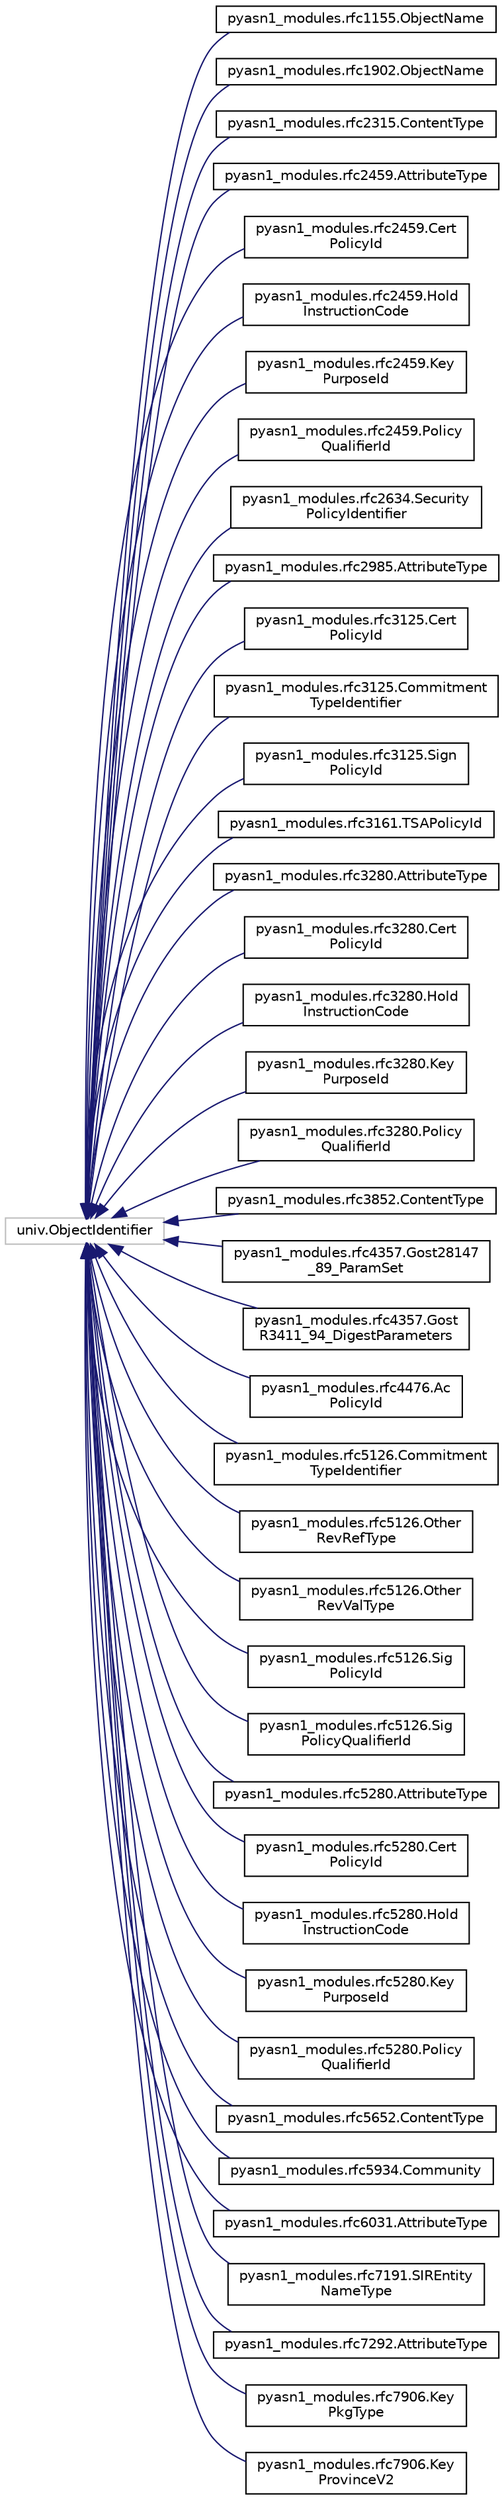 digraph "Graphical Class Hierarchy"
{
 // LATEX_PDF_SIZE
  edge [fontname="Helvetica",fontsize="10",labelfontname="Helvetica",labelfontsize="10"];
  node [fontname="Helvetica",fontsize="10",shape=record];
  rankdir="LR";
  Node9908 [label="univ.ObjectIdentifier",height=0.2,width=0.4,color="grey75", fillcolor="white", style="filled",tooltip=" "];
  Node9908 -> Node0 [dir="back",color="midnightblue",fontsize="10",style="solid",fontname="Helvetica"];
  Node0 [label="pyasn1_modules.rfc1155.ObjectName",height=0.2,width=0.4,color="black", fillcolor="white", style="filled",URL="$classpyasn1__modules_1_1rfc1155_1_1ObjectName.html",tooltip=" "];
  Node9908 -> Node9910 [dir="back",color="midnightblue",fontsize="10",style="solid",fontname="Helvetica"];
  Node9910 [label="pyasn1_modules.rfc1902.ObjectName",height=0.2,width=0.4,color="black", fillcolor="white", style="filled",URL="$classpyasn1__modules_1_1rfc1902_1_1ObjectName.html",tooltip=" "];
  Node9908 -> Node9911 [dir="back",color="midnightblue",fontsize="10",style="solid",fontname="Helvetica"];
  Node9911 [label="pyasn1_modules.rfc2315.ContentType",height=0.2,width=0.4,color="black", fillcolor="white", style="filled",URL="$classpyasn1__modules_1_1rfc2315_1_1ContentType.html",tooltip=" "];
  Node9908 -> Node9912 [dir="back",color="midnightblue",fontsize="10",style="solid",fontname="Helvetica"];
  Node9912 [label="pyasn1_modules.rfc2459.AttributeType",height=0.2,width=0.4,color="black", fillcolor="white", style="filled",URL="$classpyasn1__modules_1_1rfc2459_1_1AttributeType.html",tooltip=" "];
  Node9908 -> Node9913 [dir="back",color="midnightblue",fontsize="10",style="solid",fontname="Helvetica"];
  Node9913 [label="pyasn1_modules.rfc2459.Cert\lPolicyId",height=0.2,width=0.4,color="black", fillcolor="white", style="filled",URL="$classpyasn1__modules_1_1rfc2459_1_1CertPolicyId.html",tooltip=" "];
  Node9908 -> Node9914 [dir="back",color="midnightblue",fontsize="10",style="solid",fontname="Helvetica"];
  Node9914 [label="pyasn1_modules.rfc2459.Hold\lInstructionCode",height=0.2,width=0.4,color="black", fillcolor="white", style="filled",URL="$classpyasn1__modules_1_1rfc2459_1_1HoldInstructionCode.html",tooltip=" "];
  Node9908 -> Node9915 [dir="back",color="midnightblue",fontsize="10",style="solid",fontname="Helvetica"];
  Node9915 [label="pyasn1_modules.rfc2459.Key\lPurposeId",height=0.2,width=0.4,color="black", fillcolor="white", style="filled",URL="$classpyasn1__modules_1_1rfc2459_1_1KeyPurposeId.html",tooltip=" "];
  Node9908 -> Node9916 [dir="back",color="midnightblue",fontsize="10",style="solid",fontname="Helvetica"];
  Node9916 [label="pyasn1_modules.rfc2459.Policy\lQualifierId",height=0.2,width=0.4,color="black", fillcolor="white", style="filled",URL="$classpyasn1__modules_1_1rfc2459_1_1PolicyQualifierId.html",tooltip=" "];
  Node9908 -> Node9917 [dir="back",color="midnightblue",fontsize="10",style="solid",fontname="Helvetica"];
  Node9917 [label="pyasn1_modules.rfc2634.Security\lPolicyIdentifier",height=0.2,width=0.4,color="black", fillcolor="white", style="filled",URL="$classpyasn1__modules_1_1rfc2634_1_1SecurityPolicyIdentifier.html",tooltip=" "];
  Node9908 -> Node9918 [dir="back",color="midnightblue",fontsize="10",style="solid",fontname="Helvetica"];
  Node9918 [label="pyasn1_modules.rfc2985.AttributeType",height=0.2,width=0.4,color="black", fillcolor="white", style="filled",URL="$classpyasn1__modules_1_1rfc2985_1_1AttributeType.html",tooltip=" "];
  Node9908 -> Node9919 [dir="back",color="midnightblue",fontsize="10",style="solid",fontname="Helvetica"];
  Node9919 [label="pyasn1_modules.rfc3125.Cert\lPolicyId",height=0.2,width=0.4,color="black", fillcolor="white", style="filled",URL="$classpyasn1__modules_1_1rfc3125_1_1CertPolicyId.html",tooltip=" "];
  Node9908 -> Node9920 [dir="back",color="midnightblue",fontsize="10",style="solid",fontname="Helvetica"];
  Node9920 [label="pyasn1_modules.rfc3125.Commitment\lTypeIdentifier",height=0.2,width=0.4,color="black", fillcolor="white", style="filled",URL="$classpyasn1__modules_1_1rfc3125_1_1CommitmentTypeIdentifier.html",tooltip=" "];
  Node9908 -> Node9921 [dir="back",color="midnightblue",fontsize="10",style="solid",fontname="Helvetica"];
  Node9921 [label="pyasn1_modules.rfc3125.Sign\lPolicyId",height=0.2,width=0.4,color="black", fillcolor="white", style="filled",URL="$classpyasn1__modules_1_1rfc3125_1_1SignPolicyId.html",tooltip=" "];
  Node9908 -> Node9922 [dir="back",color="midnightblue",fontsize="10",style="solid",fontname="Helvetica"];
  Node9922 [label="pyasn1_modules.rfc3161.TSAPolicyId",height=0.2,width=0.4,color="black", fillcolor="white", style="filled",URL="$classpyasn1__modules_1_1rfc3161_1_1TSAPolicyId.html",tooltip=" "];
  Node9908 -> Node9923 [dir="back",color="midnightblue",fontsize="10",style="solid",fontname="Helvetica"];
  Node9923 [label="pyasn1_modules.rfc3280.AttributeType",height=0.2,width=0.4,color="black", fillcolor="white", style="filled",URL="$classpyasn1__modules_1_1rfc3280_1_1AttributeType.html",tooltip=" "];
  Node9908 -> Node9924 [dir="back",color="midnightblue",fontsize="10",style="solid",fontname="Helvetica"];
  Node9924 [label="pyasn1_modules.rfc3280.Cert\lPolicyId",height=0.2,width=0.4,color="black", fillcolor="white", style="filled",URL="$classpyasn1__modules_1_1rfc3280_1_1CertPolicyId.html",tooltip=" "];
  Node9908 -> Node9925 [dir="back",color="midnightblue",fontsize="10",style="solid",fontname="Helvetica"];
  Node9925 [label="pyasn1_modules.rfc3280.Hold\lInstructionCode",height=0.2,width=0.4,color="black", fillcolor="white", style="filled",URL="$classpyasn1__modules_1_1rfc3280_1_1HoldInstructionCode.html",tooltip=" "];
  Node9908 -> Node9926 [dir="back",color="midnightblue",fontsize="10",style="solid",fontname="Helvetica"];
  Node9926 [label="pyasn1_modules.rfc3280.Key\lPurposeId",height=0.2,width=0.4,color="black", fillcolor="white", style="filled",URL="$classpyasn1__modules_1_1rfc3280_1_1KeyPurposeId.html",tooltip=" "];
  Node9908 -> Node9927 [dir="back",color="midnightblue",fontsize="10",style="solid",fontname="Helvetica"];
  Node9927 [label="pyasn1_modules.rfc3280.Policy\lQualifierId",height=0.2,width=0.4,color="black", fillcolor="white", style="filled",URL="$classpyasn1__modules_1_1rfc3280_1_1PolicyQualifierId.html",tooltip=" "];
  Node9908 -> Node9928 [dir="back",color="midnightblue",fontsize="10",style="solid",fontname="Helvetica"];
  Node9928 [label="pyasn1_modules.rfc3852.ContentType",height=0.2,width=0.4,color="black", fillcolor="white", style="filled",URL="$classpyasn1__modules_1_1rfc3852_1_1ContentType.html",tooltip=" "];
  Node9908 -> Node9929 [dir="back",color="midnightblue",fontsize="10",style="solid",fontname="Helvetica"];
  Node9929 [label="pyasn1_modules.rfc4357.Gost28147\l_89_ParamSet",height=0.2,width=0.4,color="black", fillcolor="white", style="filled",URL="$classpyasn1__modules_1_1rfc4357_1_1Gost28147__89__ParamSet.html",tooltip=" "];
  Node9908 -> Node9930 [dir="back",color="midnightblue",fontsize="10",style="solid",fontname="Helvetica"];
  Node9930 [label="pyasn1_modules.rfc4357.Gost\lR3411_94_DigestParameters",height=0.2,width=0.4,color="black", fillcolor="white", style="filled",URL="$classpyasn1__modules_1_1rfc4357_1_1GostR3411__94__DigestParameters.html",tooltip=" "];
  Node9908 -> Node9931 [dir="back",color="midnightblue",fontsize="10",style="solid",fontname="Helvetica"];
  Node9931 [label="pyasn1_modules.rfc4476.Ac\lPolicyId",height=0.2,width=0.4,color="black", fillcolor="white", style="filled",URL="$classpyasn1__modules_1_1rfc4476_1_1AcPolicyId.html",tooltip=" "];
  Node9908 -> Node9932 [dir="back",color="midnightblue",fontsize="10",style="solid",fontname="Helvetica"];
  Node9932 [label="pyasn1_modules.rfc5126.Commitment\lTypeIdentifier",height=0.2,width=0.4,color="black", fillcolor="white", style="filled",URL="$classpyasn1__modules_1_1rfc5126_1_1CommitmentTypeIdentifier.html",tooltip=" "];
  Node9908 -> Node9933 [dir="back",color="midnightblue",fontsize="10",style="solid",fontname="Helvetica"];
  Node9933 [label="pyasn1_modules.rfc5126.Other\lRevRefType",height=0.2,width=0.4,color="black", fillcolor="white", style="filled",URL="$classpyasn1__modules_1_1rfc5126_1_1OtherRevRefType.html",tooltip=" "];
  Node9908 -> Node9934 [dir="back",color="midnightblue",fontsize="10",style="solid",fontname="Helvetica"];
  Node9934 [label="pyasn1_modules.rfc5126.Other\lRevValType",height=0.2,width=0.4,color="black", fillcolor="white", style="filled",URL="$classpyasn1__modules_1_1rfc5126_1_1OtherRevValType.html",tooltip=" "];
  Node9908 -> Node9935 [dir="back",color="midnightblue",fontsize="10",style="solid",fontname="Helvetica"];
  Node9935 [label="pyasn1_modules.rfc5126.Sig\lPolicyId",height=0.2,width=0.4,color="black", fillcolor="white", style="filled",URL="$classpyasn1__modules_1_1rfc5126_1_1SigPolicyId.html",tooltip=" "];
  Node9908 -> Node9936 [dir="back",color="midnightblue",fontsize="10",style="solid",fontname="Helvetica"];
  Node9936 [label="pyasn1_modules.rfc5126.Sig\lPolicyQualifierId",height=0.2,width=0.4,color="black", fillcolor="white", style="filled",URL="$classpyasn1__modules_1_1rfc5126_1_1SigPolicyQualifierId.html",tooltip=" "];
  Node9908 -> Node9937 [dir="back",color="midnightblue",fontsize="10",style="solid",fontname="Helvetica"];
  Node9937 [label="pyasn1_modules.rfc5280.AttributeType",height=0.2,width=0.4,color="black", fillcolor="white", style="filled",URL="$classpyasn1__modules_1_1rfc5280_1_1AttributeType.html",tooltip=" "];
  Node9908 -> Node9938 [dir="back",color="midnightblue",fontsize="10",style="solid",fontname="Helvetica"];
  Node9938 [label="pyasn1_modules.rfc5280.Cert\lPolicyId",height=0.2,width=0.4,color="black", fillcolor="white", style="filled",URL="$classpyasn1__modules_1_1rfc5280_1_1CertPolicyId.html",tooltip=" "];
  Node9908 -> Node9939 [dir="back",color="midnightblue",fontsize="10",style="solid",fontname="Helvetica"];
  Node9939 [label="pyasn1_modules.rfc5280.Hold\lInstructionCode",height=0.2,width=0.4,color="black", fillcolor="white", style="filled",URL="$classpyasn1__modules_1_1rfc5280_1_1HoldInstructionCode.html",tooltip=" "];
  Node9908 -> Node9940 [dir="back",color="midnightblue",fontsize="10",style="solid",fontname="Helvetica"];
  Node9940 [label="pyasn1_modules.rfc5280.Key\lPurposeId",height=0.2,width=0.4,color="black", fillcolor="white", style="filled",URL="$classpyasn1__modules_1_1rfc5280_1_1KeyPurposeId.html",tooltip=" "];
  Node9908 -> Node9941 [dir="back",color="midnightblue",fontsize="10",style="solid",fontname="Helvetica"];
  Node9941 [label="pyasn1_modules.rfc5280.Policy\lQualifierId",height=0.2,width=0.4,color="black", fillcolor="white", style="filled",URL="$classpyasn1__modules_1_1rfc5280_1_1PolicyQualifierId.html",tooltip=" "];
  Node9908 -> Node9942 [dir="back",color="midnightblue",fontsize="10",style="solid",fontname="Helvetica"];
  Node9942 [label="pyasn1_modules.rfc5652.ContentType",height=0.2,width=0.4,color="black", fillcolor="white", style="filled",URL="$classpyasn1__modules_1_1rfc5652_1_1ContentType.html",tooltip=" "];
  Node9908 -> Node9943 [dir="back",color="midnightblue",fontsize="10",style="solid",fontname="Helvetica"];
  Node9943 [label="pyasn1_modules.rfc5934.Community",height=0.2,width=0.4,color="black", fillcolor="white", style="filled",URL="$classpyasn1__modules_1_1rfc5934_1_1Community.html",tooltip=" "];
  Node9908 -> Node9944 [dir="back",color="midnightblue",fontsize="10",style="solid",fontname="Helvetica"];
  Node9944 [label="pyasn1_modules.rfc6031.AttributeType",height=0.2,width=0.4,color="black", fillcolor="white", style="filled",URL="$classpyasn1__modules_1_1rfc6031_1_1AttributeType.html",tooltip=" "];
  Node9908 -> Node9945 [dir="back",color="midnightblue",fontsize="10",style="solid",fontname="Helvetica"];
  Node9945 [label="pyasn1_modules.rfc7191.SIREntity\lNameType",height=0.2,width=0.4,color="black", fillcolor="white", style="filled",URL="$classpyasn1__modules_1_1rfc7191_1_1SIREntityNameType.html",tooltip=" "];
  Node9908 -> Node9946 [dir="back",color="midnightblue",fontsize="10",style="solid",fontname="Helvetica"];
  Node9946 [label="pyasn1_modules.rfc7292.AttributeType",height=0.2,width=0.4,color="black", fillcolor="white", style="filled",URL="$classpyasn1__modules_1_1rfc7292_1_1AttributeType.html",tooltip=" "];
  Node9908 -> Node9947 [dir="back",color="midnightblue",fontsize="10",style="solid",fontname="Helvetica"];
  Node9947 [label="pyasn1_modules.rfc7906.Key\lPkgType",height=0.2,width=0.4,color="black", fillcolor="white", style="filled",URL="$classpyasn1__modules_1_1rfc7906_1_1KeyPkgType.html",tooltip=" "];
  Node9908 -> Node9948 [dir="back",color="midnightblue",fontsize="10",style="solid",fontname="Helvetica"];
  Node9948 [label="pyasn1_modules.rfc7906.Key\lProvinceV2",height=0.2,width=0.4,color="black", fillcolor="white", style="filled",URL="$classpyasn1__modules_1_1rfc7906_1_1KeyProvinceV2.html",tooltip=" "];
}

